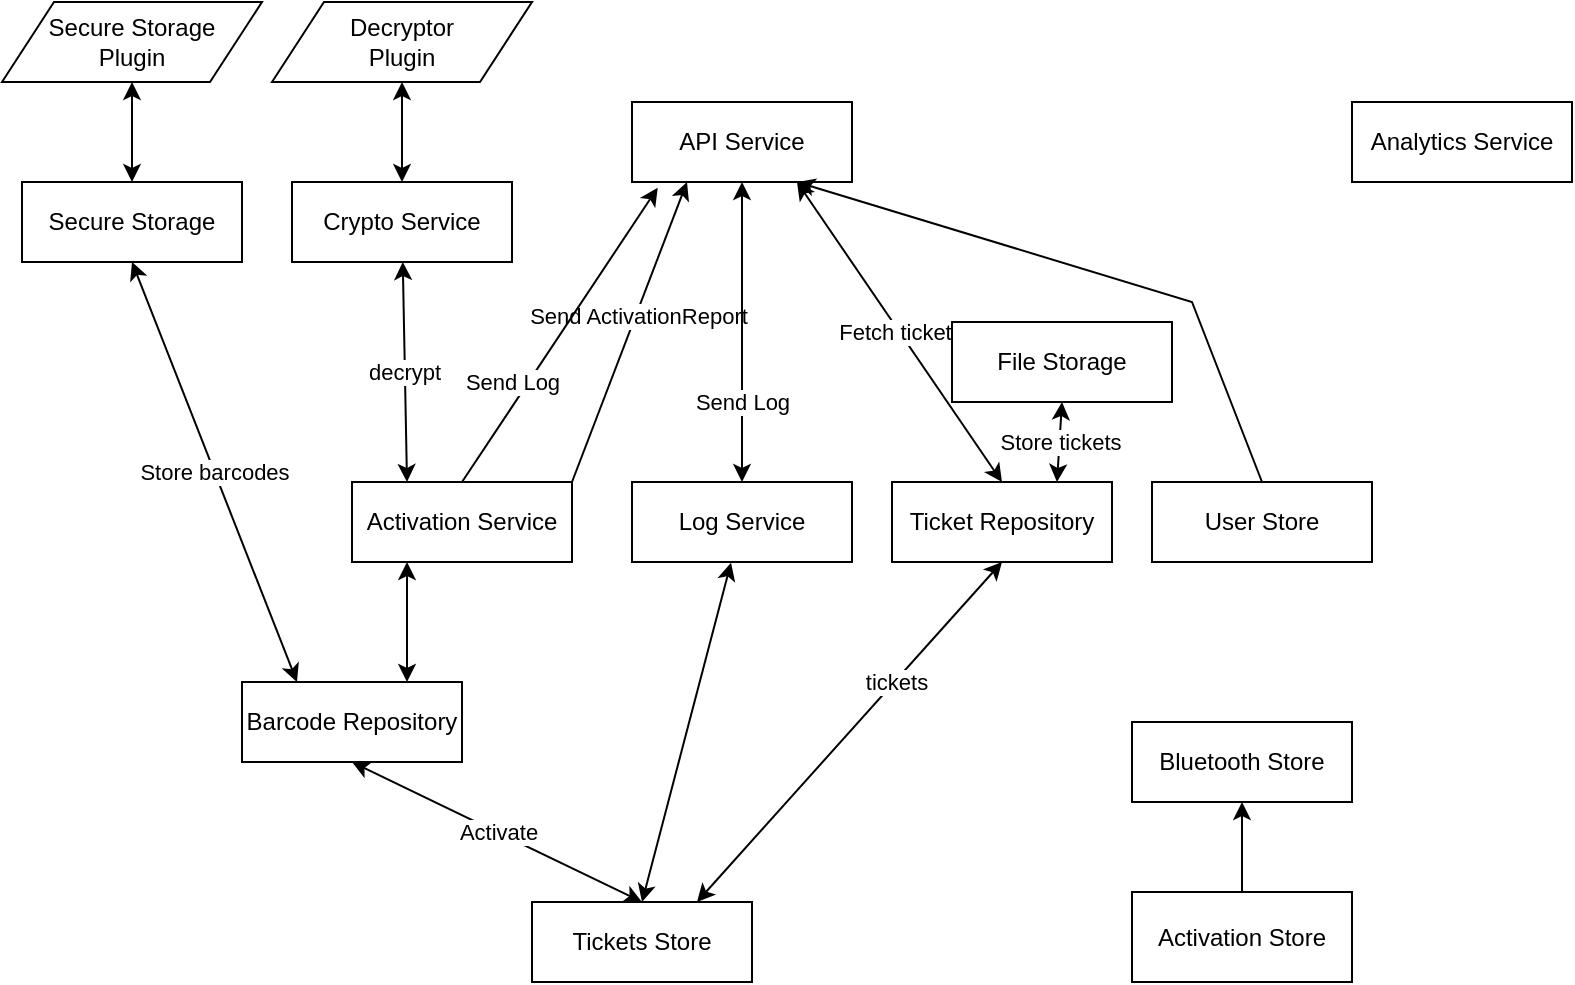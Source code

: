 <mxfile version="12.9.10" type="github">
  <diagram id="vZ2q2Lyvlgi1SDBOcN5u" name="Page-1">
    <mxGraphModel dx="1248" dy="853" grid="1" gridSize="10" guides="1" tooltips="1" connect="1" arrows="1" fold="1" page="1" pageScale="1" pageWidth="827" pageHeight="1169" math="0" shadow="0">
      <root>
        <mxCell id="0" />
        <mxCell id="1" parent="0" />
        <mxCell id="NtAfsmwFFrSSaD4eCqGA-10" value="Send ActivationReport" style="rounded=0;orthogonalLoop=1;jettySize=auto;html=1;exitX=1;exitY=0;exitDx=0;exitDy=0;entryX=0.25;entryY=1;entryDx=0;entryDy=0;" edge="1" parent="1" source="NtAfsmwFFrSSaD4eCqGA-1" target="NtAfsmwFFrSSaD4eCqGA-2">
          <mxGeometry x="0.106" y="-1" relative="1" as="geometry">
            <mxPoint as="offset" />
          </mxGeometry>
        </mxCell>
        <mxCell id="NtAfsmwFFrSSaD4eCqGA-34" value="Send Log" style="edgeStyle=none;rounded=0;comic=0;orthogonalLoop=1;jettySize=auto;html=1;exitX=0.5;exitY=0;exitDx=0;exitDy=0;entryX=0.117;entryY=1.071;entryDx=0;entryDy=0;entryPerimeter=0;shadow=0;startArrow=none;startFill=0;" edge="1" parent="1" source="NtAfsmwFFrSSaD4eCqGA-1" target="NtAfsmwFFrSSaD4eCqGA-2">
          <mxGeometry x="-0.372" y="7" relative="1" as="geometry">
            <mxPoint as="offset" />
          </mxGeometry>
        </mxCell>
        <mxCell id="NtAfsmwFFrSSaD4eCqGA-1" value="Activation Service" style="rounded=0;whiteSpace=wrap;html=1;" vertex="1" parent="1">
          <mxGeometry x="210" y="310" width="110" height="40" as="geometry" />
        </mxCell>
        <mxCell id="NtAfsmwFFrSSaD4eCqGA-2" value="API Service" style="rounded=0;whiteSpace=wrap;html=1;" vertex="1" parent="1">
          <mxGeometry x="350" y="120" width="110" height="40" as="geometry" />
        </mxCell>
        <mxCell id="NtAfsmwFFrSSaD4eCqGA-8" value="Activate" style="rounded=0;orthogonalLoop=1;jettySize=auto;html=1;exitX=0.5;exitY=0;exitDx=0;exitDy=0;entryX=0.5;entryY=1;entryDx=0;entryDy=0;startArrow=classic;startFill=1;" edge="1" parent="1" source="NtAfsmwFFrSSaD4eCqGA-3" target="NtAfsmwFFrSSaD4eCqGA-6">
          <mxGeometry relative="1" as="geometry" />
        </mxCell>
        <mxCell id="NtAfsmwFFrSSaD4eCqGA-17" value="tickets" style="rounded=0;orthogonalLoop=1;jettySize=auto;html=1;exitX=0.75;exitY=0;exitDx=0;exitDy=0;entryX=0.5;entryY=1;entryDx=0;entryDy=0;startArrow=classic;startFill=1;" edge="1" parent="1" source="NtAfsmwFFrSSaD4eCqGA-3" target="NtAfsmwFFrSSaD4eCqGA-15">
          <mxGeometry x="0.3" y="-1" relative="1" as="geometry">
            <mxPoint as="offset" />
          </mxGeometry>
        </mxCell>
        <mxCell id="NtAfsmwFFrSSaD4eCqGA-32" style="edgeStyle=none;rounded=0;comic=0;orthogonalLoop=1;jettySize=auto;html=1;exitX=0.5;exitY=0;exitDx=0;exitDy=0;entryX=0.45;entryY=1.008;entryDx=0;entryDy=0;entryPerimeter=0;shadow=0;startArrow=classic;startFill=1;" edge="1" parent="1" source="NtAfsmwFFrSSaD4eCqGA-3" target="NtAfsmwFFrSSaD4eCqGA-30">
          <mxGeometry relative="1" as="geometry" />
        </mxCell>
        <mxCell id="NtAfsmwFFrSSaD4eCqGA-3" value="Tickets Store" style="rounded=0;whiteSpace=wrap;html=1;" vertex="1" parent="1">
          <mxGeometry x="300" y="520" width="110" height="40" as="geometry" />
        </mxCell>
        <mxCell id="NtAfsmwFFrSSaD4eCqGA-27" style="rounded=0;orthogonalLoop=1;jettySize=auto;html=1;exitX=0.5;exitY=0;exitDx=0;exitDy=0;startArrow=classic;startFill=1;" edge="1" parent="1" source="NtAfsmwFFrSSaD4eCqGA-4" target="NtAfsmwFFrSSaD4eCqGA-25">
          <mxGeometry relative="1" as="geometry" />
        </mxCell>
        <mxCell id="NtAfsmwFFrSSaD4eCqGA-4" value="Crypto Service" style="rounded=0;whiteSpace=wrap;html=1;" vertex="1" parent="1">
          <mxGeometry x="180" y="160" width="110" height="40" as="geometry" />
        </mxCell>
        <mxCell id="NtAfsmwFFrSSaD4eCqGA-7" value="decrypt" style="rounded=0;orthogonalLoop=1;jettySize=auto;html=1;exitX=0.25;exitY=0;exitDx=0;exitDy=0;startArrow=classic;startFill=1;" edge="1" parent="1" source="NtAfsmwFFrSSaD4eCqGA-1" target="NtAfsmwFFrSSaD4eCqGA-4">
          <mxGeometry relative="1" as="geometry" />
        </mxCell>
        <mxCell id="NtAfsmwFFrSSaD4eCqGA-13" value="Store barcodes" style="rounded=0;orthogonalLoop=1;jettySize=auto;html=1;exitX=0.25;exitY=0;exitDx=0;exitDy=0;entryX=0.5;entryY=1;entryDx=0;entryDy=0;startArrow=classic;startFill=1;" edge="1" parent="1" source="NtAfsmwFFrSSaD4eCqGA-6" target="NtAfsmwFFrSSaD4eCqGA-21">
          <mxGeometry relative="1" as="geometry" />
        </mxCell>
        <mxCell id="NtAfsmwFFrSSaD4eCqGA-29" style="edgeStyle=none;rounded=0;orthogonalLoop=1;jettySize=auto;html=1;exitX=0.75;exitY=0;exitDx=0;exitDy=0;entryX=0.25;entryY=1;entryDx=0;entryDy=0;startArrow=classic;startFill=1;" edge="1" parent="1" source="NtAfsmwFFrSSaD4eCqGA-6" target="NtAfsmwFFrSSaD4eCqGA-1">
          <mxGeometry relative="1" as="geometry" />
        </mxCell>
        <mxCell id="NtAfsmwFFrSSaD4eCqGA-6" value="Barcode Repository" style="rounded=0;whiteSpace=wrap;html=1;" vertex="1" parent="1">
          <mxGeometry x="155" y="410" width="110" height="40" as="geometry" />
        </mxCell>
        <mxCell id="NtAfsmwFFrSSaD4eCqGA-16" value="Fetch tickets" style="rounded=0;orthogonalLoop=1;jettySize=auto;html=1;exitX=0.5;exitY=0;exitDx=0;exitDy=0;entryX=0.75;entryY=1;entryDx=0;entryDy=0;shadow=0;comic=0;startArrow=classic;startFill=1;" edge="1" parent="1" source="NtAfsmwFFrSSaD4eCqGA-15" target="NtAfsmwFFrSSaD4eCqGA-2">
          <mxGeometry relative="1" as="geometry" />
        </mxCell>
        <mxCell id="NtAfsmwFFrSSaD4eCqGA-20" value="Store tickets" style="rounded=0;orthogonalLoop=1;jettySize=auto;html=1;exitX=0.75;exitY=0;exitDx=0;exitDy=0;entryX=0.5;entryY=1;entryDx=0;entryDy=0;startArrow=classic;startFill=1;" edge="1" parent="1" source="NtAfsmwFFrSSaD4eCqGA-15" target="NtAfsmwFFrSSaD4eCqGA-19">
          <mxGeometry relative="1" as="geometry" />
        </mxCell>
        <mxCell id="NtAfsmwFFrSSaD4eCqGA-15" value="Ticket Repository" style="rounded=0;whiteSpace=wrap;html=1;" vertex="1" parent="1">
          <mxGeometry x="480" y="310" width="110" height="40" as="geometry" />
        </mxCell>
        <mxCell id="NtAfsmwFFrSSaD4eCqGA-19" value="File Storage" style="rounded=0;whiteSpace=wrap;html=1;" vertex="1" parent="1">
          <mxGeometry x="510" y="230" width="110" height="40" as="geometry" />
        </mxCell>
        <mxCell id="NtAfsmwFFrSSaD4eCqGA-22" style="rounded=0;orthogonalLoop=1;jettySize=auto;html=1;exitX=0.5;exitY=0;exitDx=0;exitDy=0;entryX=0.5;entryY=1;entryDx=0;entryDy=0;startArrow=classic;startFill=1;" edge="1" parent="1" source="NtAfsmwFFrSSaD4eCqGA-21" target="NtAfsmwFFrSSaD4eCqGA-26">
          <mxGeometry relative="1" as="geometry">
            <mxPoint x="230" y="60" as="targetPoint" />
          </mxGeometry>
        </mxCell>
        <mxCell id="NtAfsmwFFrSSaD4eCqGA-21" value="Secure Storage" style="rounded=0;whiteSpace=wrap;html=1;" vertex="1" parent="1">
          <mxGeometry x="45" y="160" width="110" height="40" as="geometry" />
        </mxCell>
        <mxCell id="NtAfsmwFFrSSaD4eCqGA-25" value="&lt;span&gt;Decryptor&lt;/span&gt;&lt;br&gt;&lt;span&gt;Plugin&lt;/span&gt;" style="shape=parallelogram;perimeter=parallelogramPerimeter;whiteSpace=wrap;html=1;" vertex="1" parent="1">
          <mxGeometry x="170" y="70" width="130" height="40" as="geometry" />
        </mxCell>
        <mxCell id="NtAfsmwFFrSSaD4eCqGA-26" value="&lt;span&gt;Secure&amp;nbsp;&lt;/span&gt;&lt;span&gt;Storage&lt;/span&gt;&lt;br&gt;&lt;span&gt;Plugin&lt;/span&gt;" style="shape=parallelogram;perimeter=parallelogramPerimeter;whiteSpace=wrap;html=1;" vertex="1" parent="1">
          <mxGeometry x="35" y="70" width="130" height="40" as="geometry" />
        </mxCell>
        <mxCell id="NtAfsmwFFrSSaD4eCqGA-31" value="Send Log" style="edgeStyle=none;rounded=0;comic=0;orthogonalLoop=1;jettySize=auto;html=1;exitX=0.5;exitY=0;exitDx=0;exitDy=0;entryX=0.5;entryY=1;entryDx=0;entryDy=0;shadow=0;startArrow=classic;startFill=1;" edge="1" parent="1" source="NtAfsmwFFrSSaD4eCqGA-30" target="NtAfsmwFFrSSaD4eCqGA-2">
          <mxGeometry x="-0.467" relative="1" as="geometry">
            <mxPoint as="offset" />
          </mxGeometry>
        </mxCell>
        <mxCell id="NtAfsmwFFrSSaD4eCqGA-30" value="Log Service" style="rounded=0;whiteSpace=wrap;html=1;" vertex="1" parent="1">
          <mxGeometry x="350" y="310" width="110" height="40" as="geometry" />
        </mxCell>
        <mxCell id="NtAfsmwFFrSSaD4eCqGA-36" value="Analytics Service" style="rounded=0;whiteSpace=wrap;html=1;" vertex="1" parent="1">
          <mxGeometry x="710" y="120" width="110" height="40" as="geometry" />
        </mxCell>
        <mxCell id="NtAfsmwFFrSSaD4eCqGA-38" style="edgeStyle=none;rounded=0;comic=0;orthogonalLoop=1;jettySize=auto;html=1;exitX=0.5;exitY=0;exitDx=0;exitDy=0;entryX=0.75;entryY=1;entryDx=0;entryDy=0;shadow=0;startArrow=none;startFill=0;" edge="1" parent="1" source="NtAfsmwFFrSSaD4eCqGA-37" target="NtAfsmwFFrSSaD4eCqGA-2">
          <mxGeometry relative="1" as="geometry">
            <Array as="points">
              <mxPoint x="630" y="220" />
            </Array>
          </mxGeometry>
        </mxCell>
        <mxCell id="NtAfsmwFFrSSaD4eCqGA-37" value="User Store" style="rounded=0;whiteSpace=wrap;html=1;" vertex="1" parent="1">
          <mxGeometry x="610" y="310" width="110" height="40" as="geometry" />
        </mxCell>
        <mxCell id="NtAfsmwFFrSSaD4eCqGA-39" value="Bluetooth Store" style="rounded=0;whiteSpace=wrap;html=1;" vertex="1" parent="1">
          <mxGeometry x="600" y="430" width="110" height="40" as="geometry" />
        </mxCell>
        <mxCell id="NtAfsmwFFrSSaD4eCqGA-41" style="edgeStyle=none;rounded=0;comic=0;orthogonalLoop=1;jettySize=auto;html=1;exitX=0.5;exitY=0;exitDx=0;exitDy=0;entryX=0.5;entryY=1;entryDx=0;entryDy=0;shadow=0;startArrow=none;startFill=0;" edge="1" parent="1" source="NtAfsmwFFrSSaD4eCqGA-40" target="NtAfsmwFFrSSaD4eCqGA-39">
          <mxGeometry relative="1" as="geometry" />
        </mxCell>
        <mxCell id="NtAfsmwFFrSSaD4eCqGA-40" value="Activation Store" style="rounded=0;whiteSpace=wrap;html=1;" vertex="1" parent="1">
          <mxGeometry x="600" y="515" width="110" height="45" as="geometry" />
        </mxCell>
      </root>
    </mxGraphModel>
  </diagram>
</mxfile>
